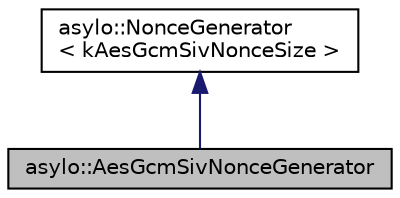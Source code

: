 digraph "asylo::AesGcmSivNonceGenerator"
{
  edge [fontname="Helvetica",fontsize="10",labelfontname="Helvetica",labelfontsize="10"];
  node [fontname="Helvetica",fontsize="10",shape=record];
  Node2 [label="asylo::AesGcmSivNonceGenerator",height=0.2,width=0.4,color="black", fillcolor="grey75", style="filled", fontcolor="black"];
  Node3 -> Node2 [dir="back",color="midnightblue",fontsize="10",style="solid",fontname="Helvetica"];
  Node3 [label="asylo::NonceGenerator\l\< kAesGcmSivNonceSize \>",height=0.2,width=0.4,color="black", fillcolor="white", style="filled",URL="$classasylo_1_1NonceGenerator.html"];
}
